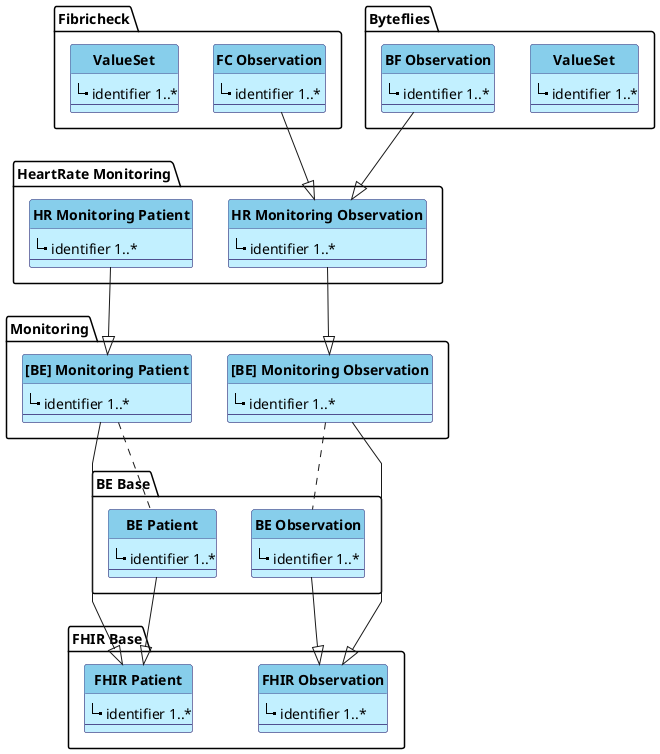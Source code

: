 @startuml
'skinparam linetype ortho
skinparam linetype polyline
hide circle
hide stereotype

'!pragma layout smetana

skinparam class<<MD>> {
 BorderColor DarkSlateGray
 BackgroundColor WhiteSmoke
 HeaderBackgroundColor #909090
}

skinparam class<<TM>> {
 BorderColor #505090
 BackgroundColor APPLICATION
 HeaderBackgroundColor SkyBlue
}


package "FHIR Base" as F {
    class "**FHIR Observation**" as FO<<TM>> {
        |_ identifier 1..*
        --
    }
    class "**FHIR Patient**" as FP<<TM>> {
        |_ identifier 1..*
        --
    }
}

package "BE Base" as BE {
    class "**BE Patient**" as BEP<<TM>> {
        |_ identifier 1..*
        --
    }
    class "**BE Observation**" as BEO<<TM>> {
        |_ identifier 1..*
        --
    }
}

package "Monitoring" as M {
    class "**[BE] Monitoring Patient**" as MP<<TM>> {
        |_ identifier 1..*
        --
    }
    class "**[BE] Monitoring Observation**" as MO<<TM>> {
        |_ identifier 1..*
        --
    }
}


package "HeartRate Monitoring" as HR {
  class "**HR Monitoring Patient**" as HRP<<TM>> {
      |_ identifier 1..*
      --
  }
  class "**HR Monitoring Observation**" as HRO<<TM>> {
      |_ identifier 1..*
      --
  }
}

package "Fibricheck" as FC {
  class "**FC Observation**" as FCO<<TM>> {
      |_ identifier 1..*
      --
  }
  class "**ValueSet**" as FVS<<TM>> {
      |_ identifier 1..*
      --
  }
}
package "Byteflies" as BF {
  class "**BF Observation**" as BFO<<TM>> {
      |_ identifier 1..*
      --
  }
  class "**ValueSet**" as BFVS<<TM>> {
      |_ identifier 1..*
      --
  }


}


FP <|-u- BEP
BEP .u. MP
FO <|-u- BEO
BEO .u. MO

FO <|-u- MO
MO <|-u- HRO
MP <|-u- HRP
FP <|-u- MP
HRO <|-u- FCO
HRO <|-u- BFO
FO -r[hidden]- FP: "         " 

FCO -l[hidden]- FVS
BFO -r[hidden]- BFVS


@enduml